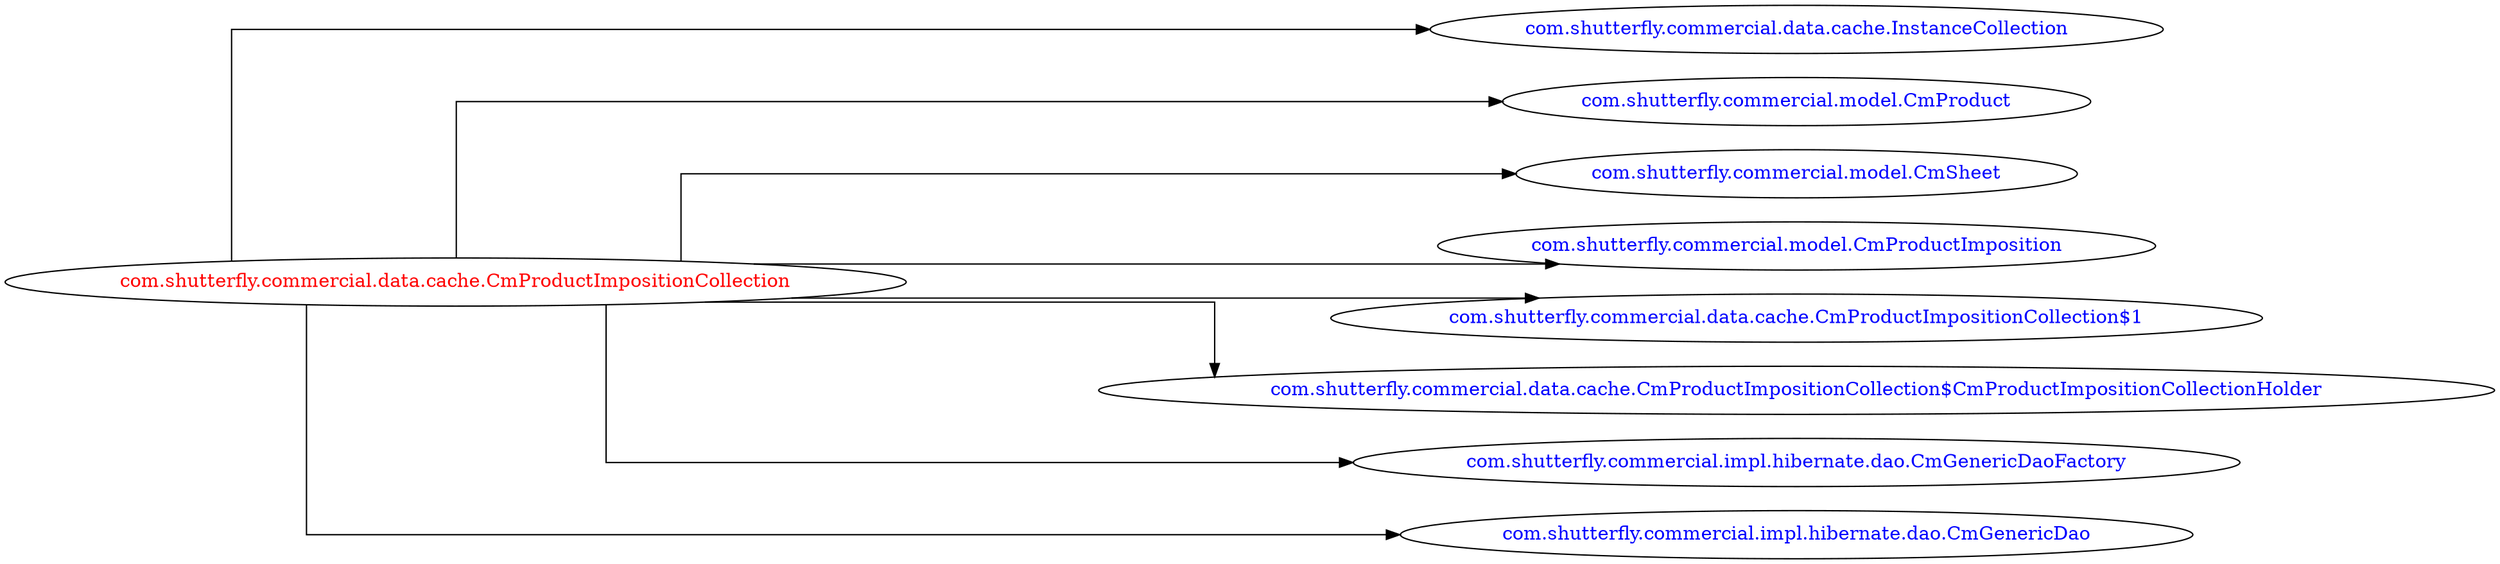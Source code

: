digraph dependencyGraph {
 concentrate=true;
 ranksep="2.0";
 rankdir="LR"; 
 splines="ortho";
"com.shutterfly.commercial.data.cache.CmProductImpositionCollection" [fontcolor="red"];
"com.shutterfly.commercial.data.cache.InstanceCollection" [ fontcolor="blue" ];
"com.shutterfly.commercial.data.cache.CmProductImpositionCollection"->"com.shutterfly.commercial.data.cache.InstanceCollection";
"com.shutterfly.commercial.model.CmProduct" [ fontcolor="blue" ];
"com.shutterfly.commercial.data.cache.CmProductImpositionCollection"->"com.shutterfly.commercial.model.CmProduct";
"com.shutterfly.commercial.model.CmSheet" [ fontcolor="blue" ];
"com.shutterfly.commercial.data.cache.CmProductImpositionCollection"->"com.shutterfly.commercial.model.CmSheet";
"com.shutterfly.commercial.model.CmProductImposition" [ fontcolor="blue" ];
"com.shutterfly.commercial.data.cache.CmProductImpositionCollection"->"com.shutterfly.commercial.model.CmProductImposition";
"com.shutterfly.commercial.data.cache.CmProductImpositionCollection$1" [ fontcolor="blue" ];
"com.shutterfly.commercial.data.cache.CmProductImpositionCollection"->"com.shutterfly.commercial.data.cache.CmProductImpositionCollection$1";
"com.shutterfly.commercial.data.cache.CmProductImpositionCollection$CmProductImpositionCollectionHolder" [ fontcolor="blue" ];
"com.shutterfly.commercial.data.cache.CmProductImpositionCollection"->"com.shutterfly.commercial.data.cache.CmProductImpositionCollection$CmProductImpositionCollectionHolder";
"com.shutterfly.commercial.impl.hibernate.dao.CmGenericDaoFactory" [ fontcolor="blue" ];
"com.shutterfly.commercial.data.cache.CmProductImpositionCollection"->"com.shutterfly.commercial.impl.hibernate.dao.CmGenericDaoFactory";
"com.shutterfly.commercial.impl.hibernate.dao.CmGenericDao" [ fontcolor="blue" ];
"com.shutterfly.commercial.data.cache.CmProductImpositionCollection"->"com.shutterfly.commercial.impl.hibernate.dao.CmGenericDao";
}